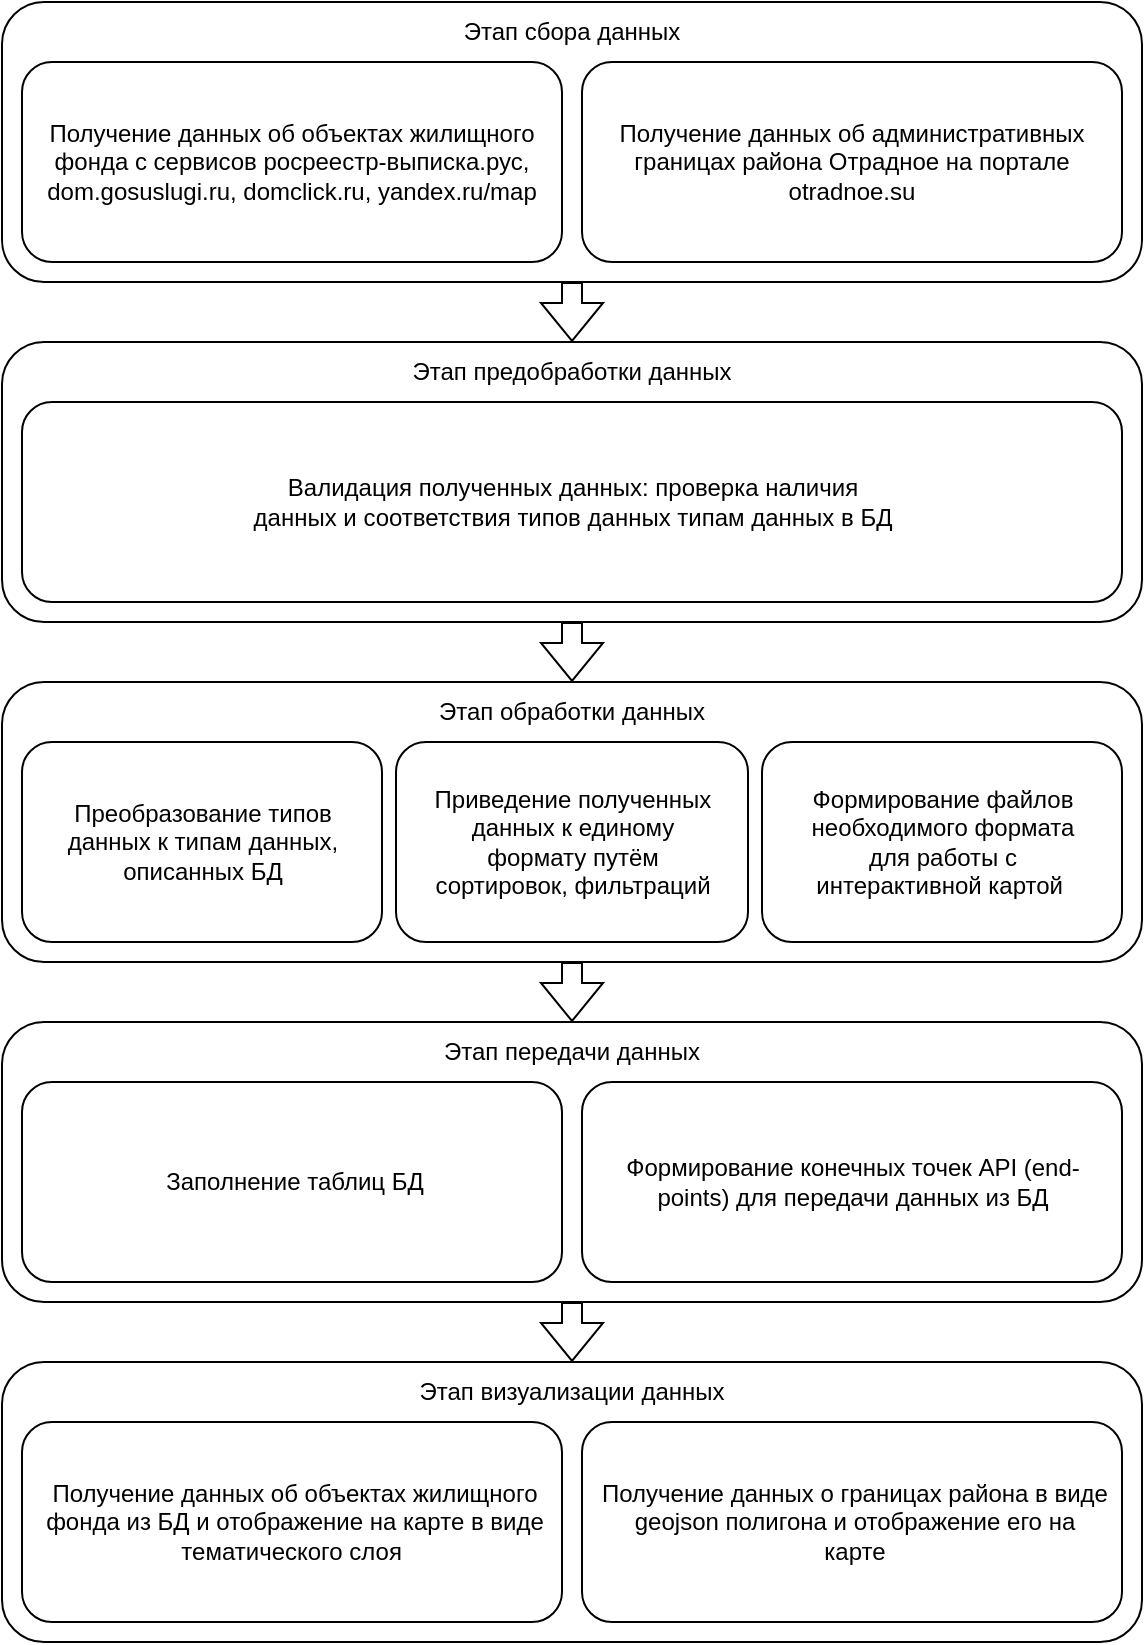 <mxfile version="24.6.5" type="device">
  <diagram name="Страница — 1" id="AL-3s2rF3IlnrqJjVsSH">
    <mxGraphModel dx="1000" dy="621" grid="1" gridSize="10" guides="1" tooltips="1" connect="1" arrows="1" fold="1" page="1" pageScale="1" pageWidth="827" pageHeight="1169" math="0" shadow="0">
      <root>
        <mxCell id="0" />
        <mxCell id="1" parent="0" />
        <mxCell id="HS5L_PtOqFhMI-Gw8M8V-28" value="" style="rounded=1;whiteSpace=wrap;html=1;" vertex="1" parent="1">
          <mxGeometry x="140" y="20" width="570" height="140" as="geometry" />
        </mxCell>
        <mxCell id="HS5L_PtOqFhMI-Gw8M8V-29" value="Этап сбора данных" style="text;html=1;align=center;verticalAlign=middle;whiteSpace=wrap;rounded=0;" vertex="1" parent="1">
          <mxGeometry x="362" y="20" width="126" height="30" as="geometry" />
        </mxCell>
        <mxCell id="HS5L_PtOqFhMI-Gw8M8V-32" value="" style="shape=flexArrow;endArrow=classic;html=1;rounded=0;exitX=0.5;exitY=1;exitDx=0;exitDy=0;" edge="1" parent="1" source="HS5L_PtOqFhMI-Gw8M8V-28">
          <mxGeometry width="50" height="50" relative="1" as="geometry">
            <mxPoint x="390" y="230" as="sourcePoint" />
            <mxPoint x="425" y="190" as="targetPoint" />
          </mxGeometry>
        </mxCell>
        <mxCell id="HS5L_PtOqFhMI-Gw8M8V-35" value="" style="rounded=1;whiteSpace=wrap;html=1;" vertex="1" parent="1">
          <mxGeometry x="140" y="190" width="570" height="140" as="geometry" />
        </mxCell>
        <mxCell id="HS5L_PtOqFhMI-Gw8M8V-36" value="Этап предобработки данных" style="text;html=1;align=center;verticalAlign=middle;whiteSpace=wrap;rounded=0;" vertex="1" parent="1">
          <mxGeometry x="336" y="190" width="178" height="30" as="geometry" />
        </mxCell>
        <mxCell id="HS5L_PtOqFhMI-Gw8M8V-37" value="" style="rounded=1;whiteSpace=wrap;html=1;" vertex="1" parent="1">
          <mxGeometry x="150" y="220" width="550" height="100" as="geometry" />
        </mxCell>
        <mxCell id="HS5L_PtOqFhMI-Gw8M8V-39" value="" style="shape=flexArrow;endArrow=classic;html=1;rounded=0;exitX=0.5;exitY=1;exitDx=0;exitDy=0;" edge="1" parent="1" source="HS5L_PtOqFhMI-Gw8M8V-35">
          <mxGeometry width="50" height="50" relative="1" as="geometry">
            <mxPoint x="390" y="400" as="sourcePoint" />
            <mxPoint x="425" y="360" as="targetPoint" />
          </mxGeometry>
        </mxCell>
        <mxCell id="HS5L_PtOqFhMI-Gw8M8V-40" value="" style="rounded=1;whiteSpace=wrap;html=1;" vertex="1" parent="1">
          <mxGeometry x="140" y="360" width="570" height="140" as="geometry" />
        </mxCell>
        <mxCell id="HS5L_PtOqFhMI-Gw8M8V-41" value="Этап обработки данных" style="text;html=1;align=center;verticalAlign=middle;whiteSpace=wrap;rounded=0;" vertex="1" parent="1">
          <mxGeometry x="341" y="360" width="168" height="30" as="geometry" />
        </mxCell>
        <mxCell id="HS5L_PtOqFhMI-Gw8M8V-42" value="" style="rounded=1;whiteSpace=wrap;html=1;" vertex="1" parent="1">
          <mxGeometry x="150" y="390" width="180" height="100" as="geometry" />
        </mxCell>
        <mxCell id="HS5L_PtOqFhMI-Gw8M8V-43" value="" style="rounded=1;whiteSpace=wrap;html=1;" vertex="1" parent="1">
          <mxGeometry x="337" y="390" width="176" height="100" as="geometry" />
        </mxCell>
        <mxCell id="HS5L_PtOqFhMI-Gw8M8V-44" value="" style="shape=flexArrow;endArrow=classic;html=1;rounded=0;exitX=0.5;exitY=1;exitDx=0;exitDy=0;" edge="1" parent="1" source="HS5L_PtOqFhMI-Gw8M8V-40">
          <mxGeometry width="50" height="50" relative="1" as="geometry">
            <mxPoint x="390" y="570" as="sourcePoint" />
            <mxPoint x="425" y="530" as="targetPoint" />
          </mxGeometry>
        </mxCell>
        <mxCell id="HS5L_PtOqFhMI-Gw8M8V-45" value="" style="rounded=1;whiteSpace=wrap;html=1;" vertex="1" parent="1">
          <mxGeometry x="140" y="530" width="570" height="140" as="geometry" />
        </mxCell>
        <mxCell id="HS5L_PtOqFhMI-Gw8M8V-46" value="Этап передачи данных" style="text;html=1;align=center;verticalAlign=middle;whiteSpace=wrap;rounded=0;" vertex="1" parent="1">
          <mxGeometry x="341" y="530" width="168" height="30" as="geometry" />
        </mxCell>
        <mxCell id="HS5L_PtOqFhMI-Gw8M8V-47" value="" style="rounded=1;whiteSpace=wrap;html=1;" vertex="1" parent="1">
          <mxGeometry x="150" y="560" width="270" height="100" as="geometry" />
        </mxCell>
        <mxCell id="HS5L_PtOqFhMI-Gw8M8V-48" value="" style="rounded=1;whiteSpace=wrap;html=1;" vertex="1" parent="1">
          <mxGeometry x="430" y="560" width="270" height="100" as="geometry" />
        </mxCell>
        <mxCell id="HS5L_PtOqFhMI-Gw8M8V-49" value="" style="shape=flexArrow;endArrow=classic;html=1;rounded=0;exitX=0.5;exitY=1;exitDx=0;exitDy=0;" edge="1" parent="1" source="HS5L_PtOqFhMI-Gw8M8V-45">
          <mxGeometry width="50" height="50" relative="1" as="geometry">
            <mxPoint x="390" y="740" as="sourcePoint" />
            <mxPoint x="425" y="700" as="targetPoint" />
          </mxGeometry>
        </mxCell>
        <mxCell id="HS5L_PtOqFhMI-Gw8M8V-50" value="" style="rounded=1;whiteSpace=wrap;html=1;" vertex="1" parent="1">
          <mxGeometry x="140" y="700" width="570" height="140" as="geometry" />
        </mxCell>
        <mxCell id="HS5L_PtOqFhMI-Gw8M8V-51" value="Этап визуализации данных" style="text;html=1;align=center;verticalAlign=middle;whiteSpace=wrap;rounded=0;" vertex="1" parent="1">
          <mxGeometry x="336" y="700" width="178" height="30" as="geometry" />
        </mxCell>
        <mxCell id="HS5L_PtOqFhMI-Gw8M8V-59" value="" style="rounded=1;whiteSpace=wrap;html=1;" vertex="1" parent="1">
          <mxGeometry x="150" y="50" width="270" height="100" as="geometry" />
        </mxCell>
        <mxCell id="HS5L_PtOqFhMI-Gw8M8V-60" value="" style="rounded=1;whiteSpace=wrap;html=1;" vertex="1" parent="1">
          <mxGeometry x="430" y="50" width="270" height="100" as="geometry" />
        </mxCell>
        <mxCell id="HS5L_PtOqFhMI-Gw8M8V-61" value="Получение данных об объектах жилищного фонда с сервисов росреестр-выписка.рус, dom.gosuslugi.ru, domclick.ru, yandex.ru/map" style="text;html=1;align=center;verticalAlign=middle;whiteSpace=wrap;rounded=0;" vertex="1" parent="1">
          <mxGeometry x="150" y="50" width="270" height="100" as="geometry" />
        </mxCell>
        <mxCell id="HS5L_PtOqFhMI-Gw8M8V-62" value="Получение данных об административных границах района Отрадное на портале otradnoe.su" style="text;html=1;align=center;verticalAlign=middle;whiteSpace=wrap;rounded=0;" vertex="1" parent="1">
          <mxGeometry x="430" y="50" width="270" height="100" as="geometry" />
        </mxCell>
        <mxCell id="HS5L_PtOqFhMI-Gw8M8V-63" value="Валидация полученных данных: проверка наличия данных и соответствия типов данных типам данных в БД" style="text;html=1;align=center;verticalAlign=middle;whiteSpace=wrap;rounded=0;" vertex="1" parent="1">
          <mxGeometry x="262.5" y="255" width="325" height="30" as="geometry" />
        </mxCell>
        <mxCell id="HS5L_PtOqFhMI-Gw8M8V-64" value="Преобразование типов данных к типам данных, описанных БД" style="text;html=1;align=center;verticalAlign=middle;whiteSpace=wrap;rounded=0;" vertex="1" parent="1">
          <mxGeometry x="169.5" y="425" width="141" height="30" as="geometry" />
        </mxCell>
        <mxCell id="HS5L_PtOqFhMI-Gw8M8V-65" value="Приведение полученных данных к единому формату путём сортировок, фильтраций" style="text;html=1;align=center;verticalAlign=middle;whiteSpace=wrap;rounded=0;" vertex="1" parent="1">
          <mxGeometry x="348.75" y="425" width="152.5" height="30" as="geometry" />
        </mxCell>
        <mxCell id="HS5L_PtOqFhMI-Gw8M8V-66" value="Заполнение таблиц БД" style="text;html=1;align=center;verticalAlign=middle;whiteSpace=wrap;rounded=0;" vertex="1" parent="1">
          <mxGeometry x="159" y="595" width="255" height="30" as="geometry" />
        </mxCell>
        <mxCell id="HS5L_PtOqFhMI-Gw8M8V-67" value="Формирование конечных точек API (end-points) для передачи данных из БД" style="text;html=1;align=center;verticalAlign=middle;whiteSpace=wrap;rounded=0;" vertex="1" parent="1">
          <mxGeometry x="437.5" y="595" width="255" height="30" as="geometry" />
        </mxCell>
        <mxCell id="HS5L_PtOqFhMI-Gw8M8V-73" value="" style="rounded=1;whiteSpace=wrap;html=1;" vertex="1" parent="1">
          <mxGeometry x="150" y="730" width="270" height="100" as="geometry" />
        </mxCell>
        <mxCell id="HS5L_PtOqFhMI-Gw8M8V-74" value="Получение данных об объектах жилищного фонда из БД и отображение на карте в виде тематического слоя&amp;nbsp;" style="text;html=1;align=center;verticalAlign=middle;whiteSpace=wrap;rounded=0;" vertex="1" parent="1">
          <mxGeometry x="159" y="765" width="255" height="30" as="geometry" />
        </mxCell>
        <mxCell id="HS5L_PtOqFhMI-Gw8M8V-75" value="" style="rounded=1;whiteSpace=wrap;html=1;" vertex="1" parent="1">
          <mxGeometry x="430" y="730" width="270" height="100" as="geometry" />
        </mxCell>
        <mxCell id="HS5L_PtOqFhMI-Gw8M8V-76" value="Получение данных о границах района в виде geojson полигона и отображение его на карте" style="text;html=1;align=center;verticalAlign=middle;whiteSpace=wrap;rounded=0;" vertex="1" parent="1">
          <mxGeometry x="439" y="765" width="255" height="30" as="geometry" />
        </mxCell>
        <mxCell id="HS5L_PtOqFhMI-Gw8M8V-77" value="" style="rounded=1;whiteSpace=wrap;html=1;" vertex="1" parent="1">
          <mxGeometry x="520" y="390" width="180" height="100" as="geometry" />
        </mxCell>
        <mxCell id="HS5L_PtOqFhMI-Gw8M8V-78" value="Формирование файлов необходимого формата для работы с интерактивной картой&amp;nbsp;" style="text;html=1;align=center;verticalAlign=middle;whiteSpace=wrap;rounded=0;" vertex="1" parent="1">
          <mxGeometry x="539.5" y="425" width="141" height="30" as="geometry" />
        </mxCell>
      </root>
    </mxGraphModel>
  </diagram>
</mxfile>
